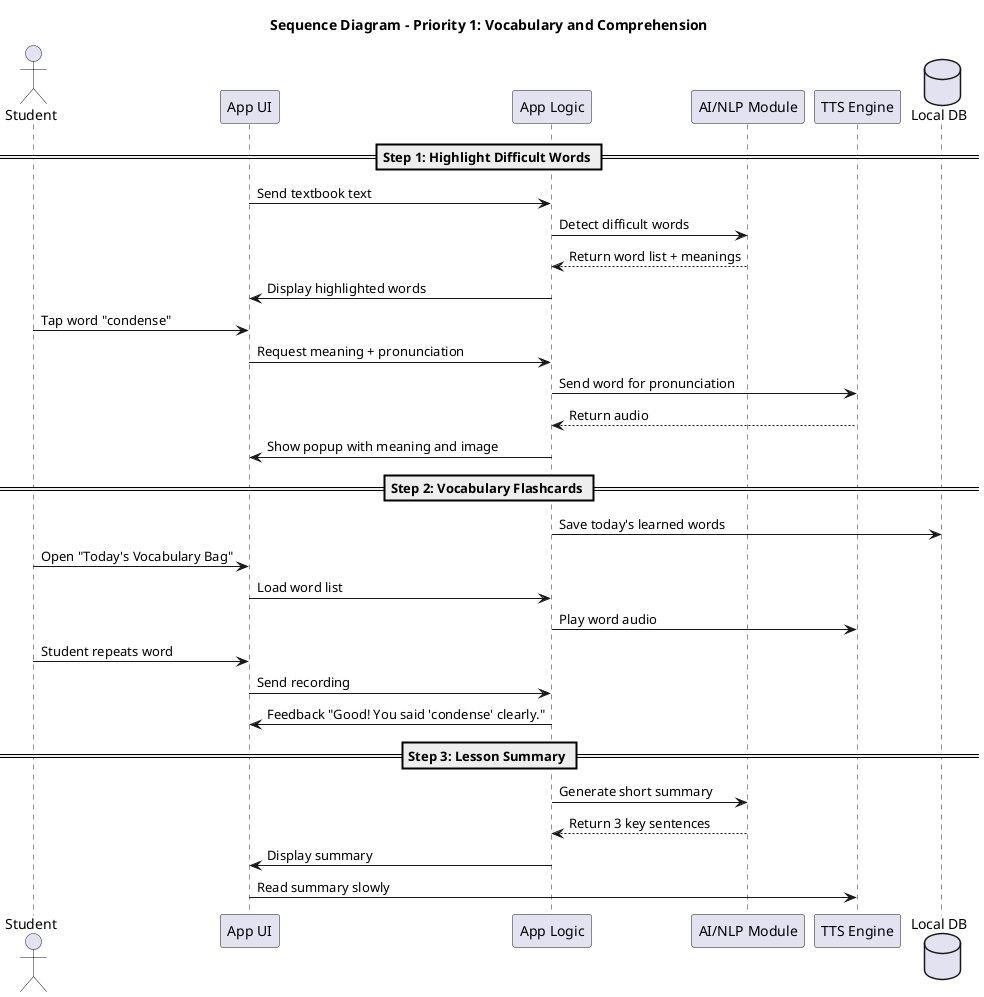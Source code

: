 @startuml VocabularyFlow
title Sequence Diagram - Priority 1: Vocabulary and Comprehension

actor "Student" as U
participant "App UI" as UI
participant "App Logic" as Logic
participant "AI/NLP Module" as NLP
participant "TTS Engine" as TTS
database "Local DB" as DB

== Step 1: Highlight Difficult Words ==
UI -> Logic: Send textbook text
Logic -> NLP: Detect difficult words
NLP --> Logic: Return word list + meanings
Logic -> UI: Display highlighted words
U -> UI: Tap word "condense"
UI -> Logic: Request meaning + pronunciation
Logic -> TTS: Send word for pronunciation
TTS --> Logic: Return audio
Logic -> UI: Show popup with meaning and image

== Step 2: Vocabulary Flashcards ==
Logic -> DB: Save today's learned words
U -> UI: Open "Today's Vocabulary Bag"
UI -> Logic: Load word list
Logic -> TTS: Play word audio
U -> UI: Student repeats word
UI -> Logic: Send recording
Logic -> UI: Feedback "Good! You said 'condense' clearly."

== Step 3: Lesson Summary ==
Logic -> NLP: Generate short summary
NLP --> Logic: Return 3 key sentences
Logic -> UI: Display summary
UI -> TTS: Read summary slowly

@enduml

